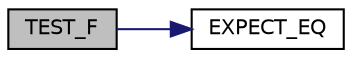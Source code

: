 digraph "TEST_F"
{
 // INTERACTIVE_SVG=YES
  edge [fontname="Helvetica",fontsize="10",labelfontname="Helvetica",labelfontsize="10"];
  node [fontname="Helvetica",fontsize="10",shape=record];
  rankdir="LR";
  Node86 [label="TEST_F",height=0.2,width=0.4,color="black", fillcolor="grey75", style="filled", fontcolor="black"];
  Node86 -> Node87 [color="midnightblue",fontsize="10",style="solid",fontname="Helvetica"];
  Node87 [label="EXPECT_EQ",height=0.2,width=0.4,color="black", fillcolor="white", style="filled",URL="$d6/def/_test_json_8cpp.html#a82745227e2f0a8edbb4ae630d88a8e86"];
}
